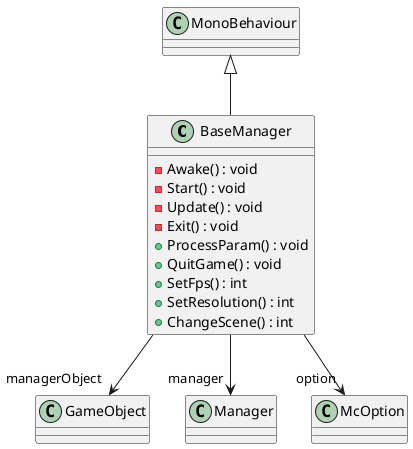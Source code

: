 @startuml
class BaseManager {
    - Awake() : void
    - Start() : void
    - Update() : void
    - Exit() : void
    + ProcessParam() : void
    + QuitGame() : void
    + SetFps() : int
    + SetResolution() : int
    + ChangeScene() : int
}
MonoBehaviour <|-- BaseManager
BaseManager --> "managerObject" GameObject
BaseManager --> "manager" Manager
BaseManager --> "option" McOption
@enduml
